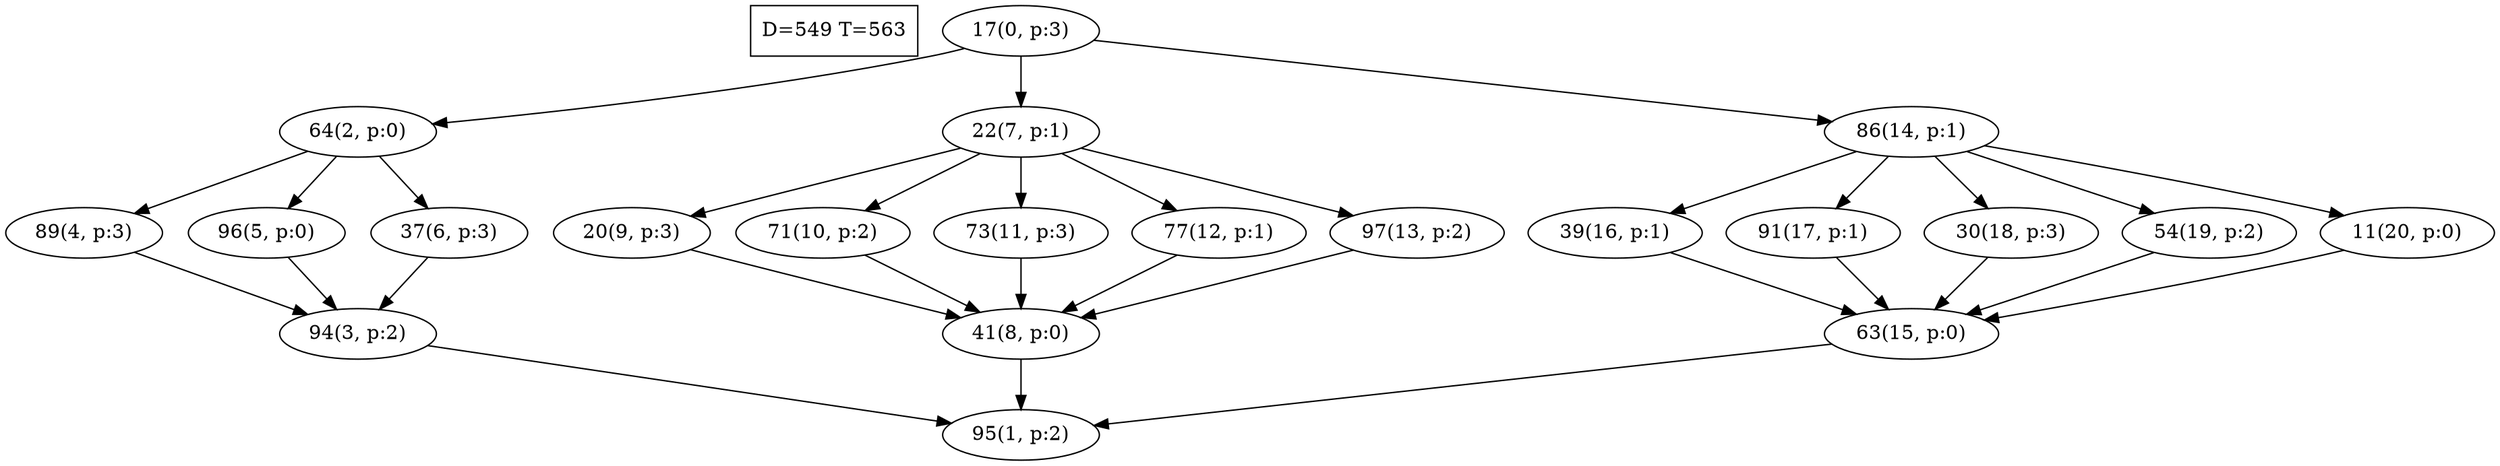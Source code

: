 digraph Task {
i [shape=box, label="D=549 T=563"]; 
0 [label="17(0, p:3)"];
1 [label="95(1, p:2)"];
2 [label="64(2, p:0)"];
3 [label="94(3, p:2)"];
4 [label="89(4, p:3)"];
5 [label="96(5, p:0)"];
6 [label="37(6, p:3)"];
7 [label="22(7, p:1)"];
8 [label="41(8, p:0)"];
9 [label="20(9, p:3)"];
10 [label="71(10, p:2)"];
11 [label="73(11, p:3)"];
12 [label="77(12, p:1)"];
13 [label="97(13, p:2)"];
14 [label="86(14, p:1)"];
15 [label="63(15, p:0)"];
16 [label="39(16, p:1)"];
17 [label="91(17, p:1)"];
18 [label="30(18, p:3)"];
19 [label="54(19, p:2)"];
20 [label="11(20, p:0)"];
0 -> 2;
0 -> 7;
0 -> 14;
2 -> 4;
2 -> 5;
2 -> 6;
3 -> 1;
4 -> 3;
5 -> 3;
6 -> 3;
7 -> 9;
7 -> 10;
7 -> 11;
7 -> 12;
7 -> 13;
8 -> 1;
9 -> 8;
10 -> 8;
11 -> 8;
12 -> 8;
13 -> 8;
14 -> 16;
14 -> 17;
14 -> 18;
14 -> 19;
14 -> 20;
15 -> 1;
16 -> 15;
17 -> 15;
18 -> 15;
19 -> 15;
20 -> 15;
}
